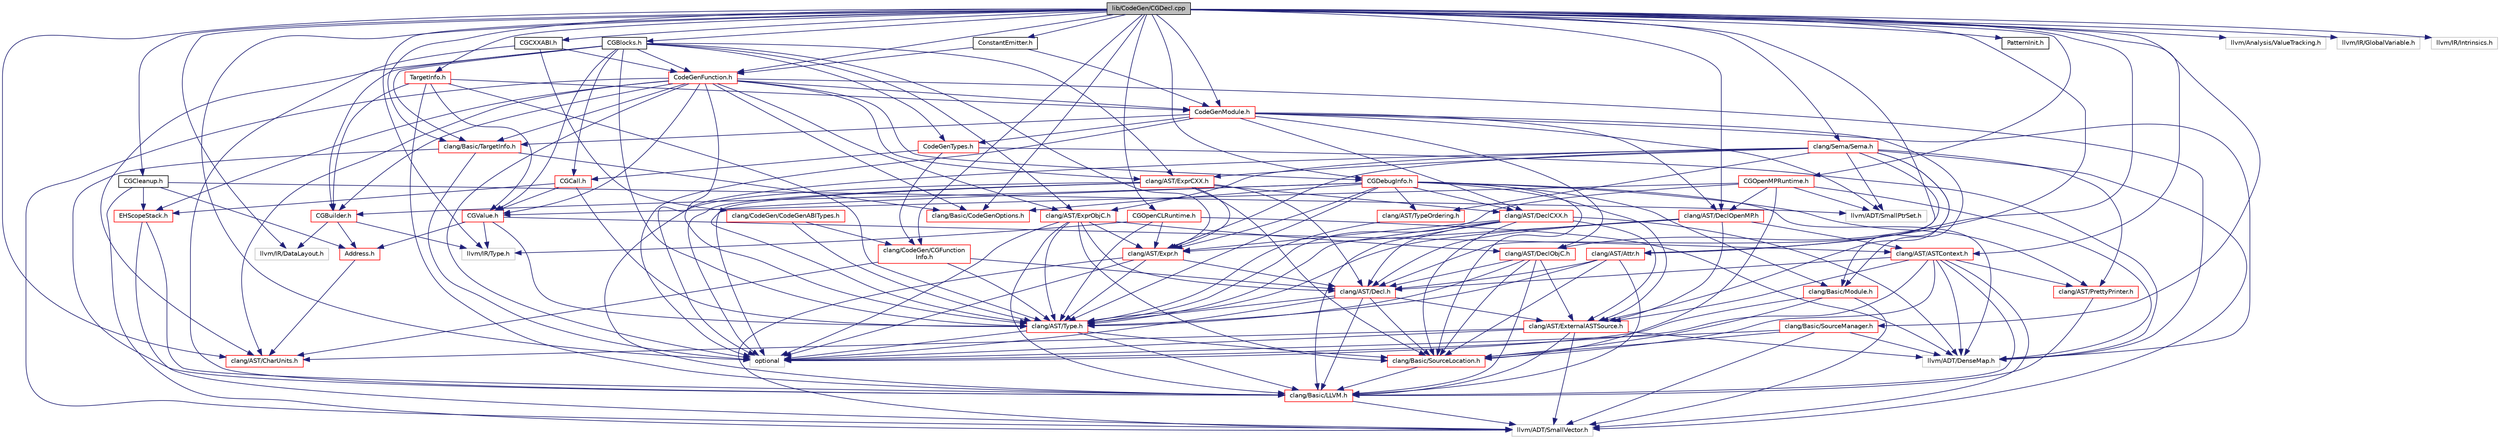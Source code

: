 digraph "lib/CodeGen/CGDecl.cpp"
{
 // LATEX_PDF_SIZE
  bgcolor="transparent";
  edge [fontname="Helvetica",fontsize="10",labelfontname="Helvetica",labelfontsize="10"];
  node [fontname="Helvetica",fontsize="10",shape=record];
  Node1 [label="lib/CodeGen/CGDecl.cpp",height=0.2,width=0.4,color="black", fillcolor="grey75", style="filled", fontcolor="black",tooltip=" "];
  Node1 -> Node2 [color="midnightblue",fontsize="10",style="solid",fontname="Helvetica"];
  Node2 [label="CGBlocks.h",height=0.2,width=0.4,color="black",URL="$CGBlocks_8h.html",tooltip=" "];
  Node2 -> Node3 [color="midnightblue",fontsize="10",style="solid",fontname="Helvetica"];
  Node3 [label="CGBuilder.h",height=0.2,width=0.4,color="red",URL="$CGBuilder_8h.html",tooltip=" "];
  Node3 -> Node4 [color="midnightblue",fontsize="10",style="solid",fontname="Helvetica"];
  Node4 [label="Address.h",height=0.2,width=0.4,color="red",URL="$Address_8h.html",tooltip=" "];
  Node4 -> Node5 [color="midnightblue",fontsize="10",style="solid",fontname="Helvetica"];
  Node5 [label="clang/AST/CharUnits.h",height=0.2,width=0.4,color="red",URL="$CharUnits_8h.html",tooltip=" "];
  Node3 -> Node16 [color="midnightblue",fontsize="10",style="solid",fontname="Helvetica"];
  Node16 [label="llvm/IR/DataLayout.h",height=0.2,width=0.4,color="grey75",tooltip=" "];
  Node3 -> Node18 [color="midnightblue",fontsize="10",style="solid",fontname="Helvetica"];
  Node18 [label="llvm/IR/Type.h",height=0.2,width=0.4,color="grey75",tooltip=" "];
  Node2 -> Node19 [color="midnightblue",fontsize="10",style="solid",fontname="Helvetica"];
  Node19 [label="CGCall.h",height=0.2,width=0.4,color="red",URL="$CGCall_8h.html",tooltip=" "];
  Node19 -> Node20 [color="midnightblue",fontsize="10",style="solid",fontname="Helvetica"];
  Node20 [label="CGValue.h",height=0.2,width=0.4,color="red",URL="$CGValue_8h.html",tooltip=" "];
  Node20 -> Node21 [color="midnightblue",fontsize="10",style="solid",fontname="Helvetica"];
  Node21 [label="clang/AST/ASTContext.h",height=0.2,width=0.4,color="red",URL="$ASTContext_8h.html",tooltip=" "];
  Node21 -> Node93 [color="midnightblue",fontsize="10",style="solid",fontname="Helvetica"];
  Node93 [label="clang/AST/Decl.h",height=0.2,width=0.4,color="red",URL="$Decl_8h.html",tooltip=" "];
  Node93 -> Node116 [color="midnightblue",fontsize="10",style="solid",fontname="Helvetica"];
  Node116 [label="clang/AST/ExternalASTSource.h",height=0.2,width=0.4,color="red",URL="$ExternalASTSource_8h.html",tooltip=" "];
  Node116 -> Node5 [color="midnightblue",fontsize="10",style="solid",fontname="Helvetica"];
  Node116 -> Node37 [color="midnightblue",fontsize="10",style="solid",fontname="Helvetica"];
  Node37 [label="clang/Basic/LLVM.h",height=0.2,width=0.4,color="red",URL="$LLVM_8h.html",tooltip=" "];
  Node37 -> Node39 [color="midnightblue",fontsize="10",style="solid",fontname="Helvetica"];
  Node39 [label="llvm/ADT/SmallVector.h",height=0.2,width=0.4,color="grey75",tooltip=" "];
  Node116 -> Node56 [color="midnightblue",fontsize="10",style="solid",fontname="Helvetica"];
  Node56 [label="llvm/ADT/DenseMap.h",height=0.2,width=0.4,color="grey75",tooltip=" "];
  Node116 -> Node39 [color="midnightblue",fontsize="10",style="solid",fontname="Helvetica"];
  Node116 -> Node42 [color="midnightblue",fontsize="10",style="solid",fontname="Helvetica"];
  Node42 [label="optional",height=0.2,width=0.4,color="grey75",tooltip=" "];
  Node93 -> Node29 [color="midnightblue",fontsize="10",style="solid",fontname="Helvetica"];
  Node29 [label="clang/AST/Type.h",height=0.2,width=0.4,color="red",URL="$Type_8h.html",tooltip=" "];
  Node29 -> Node37 [color="midnightblue",fontsize="10",style="solid",fontname="Helvetica"];
  Node29 -> Node49 [color="midnightblue",fontsize="10",style="solid",fontname="Helvetica"];
  Node49 [label="clang/Basic/SourceLocation.h",height=0.2,width=0.4,color="red",URL="$SourceLocation_8h.html",tooltip=" "];
  Node49 -> Node37 [color="midnightblue",fontsize="10",style="solid",fontname="Helvetica"];
  Node29 -> Node42 [color="midnightblue",fontsize="10",style="solid",fontname="Helvetica"];
  Node93 -> Node37 [color="midnightblue",fontsize="10",style="solid",fontname="Helvetica"];
  Node93 -> Node49 [color="midnightblue",fontsize="10",style="solid",fontname="Helvetica"];
  Node93 -> Node42 [color="midnightblue",fontsize="10",style="solid",fontname="Helvetica"];
  Node21 -> Node116 [color="midnightblue",fontsize="10",style="solid",fontname="Helvetica"];
  Node21 -> Node119 [color="midnightblue",fontsize="10",style="solid",fontname="Helvetica"];
  Node119 [label="clang/AST/PrettyPrinter.h",height=0.2,width=0.4,color="red",URL="$PrettyPrinter_8h.html",tooltip=" "];
  Node119 -> Node37 [color="midnightblue",fontsize="10",style="solid",fontname="Helvetica"];
  Node21 -> Node37 [color="midnightblue",fontsize="10",style="solid",fontname="Helvetica"];
  Node21 -> Node49 [color="midnightblue",fontsize="10",style="solid",fontname="Helvetica"];
  Node21 -> Node56 [color="midnightblue",fontsize="10",style="solid",fontname="Helvetica"];
  Node21 -> Node39 [color="midnightblue",fontsize="10",style="solid",fontname="Helvetica"];
  Node21 -> Node42 [color="midnightblue",fontsize="10",style="solid",fontname="Helvetica"];
  Node20 -> Node29 [color="midnightblue",fontsize="10",style="solid",fontname="Helvetica"];
  Node20 -> Node18 [color="midnightblue",fontsize="10",style="solid",fontname="Helvetica"];
  Node20 -> Node4 [color="midnightblue",fontsize="10",style="solid",fontname="Helvetica"];
  Node19 -> Node153 [color="midnightblue",fontsize="10",style="solid",fontname="Helvetica"];
  Node153 [label="EHScopeStack.h",height=0.2,width=0.4,color="red",URL="$EHScopeStack_8h.html",tooltip=" "];
  Node153 -> Node37 [color="midnightblue",fontsize="10",style="solid",fontname="Helvetica"];
  Node153 -> Node39 [color="midnightblue",fontsize="10",style="solid",fontname="Helvetica"];
  Node19 -> Node29 [color="midnightblue",fontsize="10",style="solid",fontname="Helvetica"];
  Node2 -> Node20 [color="midnightblue",fontsize="10",style="solid",fontname="Helvetica"];
  Node2 -> Node198 [color="midnightblue",fontsize="10",style="solid",fontname="Helvetica"];
  Node198 [label="CodeGenFunction.h",height=0.2,width=0.4,color="red",URL="$CodeGenFunction_8h.html",tooltip=" "];
  Node198 -> Node3 [color="midnightblue",fontsize="10",style="solid",fontname="Helvetica"];
  Node198 -> Node199 [color="midnightblue",fontsize="10",style="solid",fontname="Helvetica"];
  Node199 [label="CGDebugInfo.h",height=0.2,width=0.4,color="red",URL="$CGDebugInfo_8h.html",tooltip=" "];
  Node199 -> Node3 [color="midnightblue",fontsize="10",style="solid",fontname="Helvetica"];
  Node199 -> Node164 [color="midnightblue",fontsize="10",style="solid",fontname="Helvetica"];
  Node164 [label="clang/AST/DeclCXX.h",height=0.2,width=0.4,color="red",URL="$DeclCXX_8h.html",tooltip=" "];
  Node164 -> Node93 [color="midnightblue",fontsize="10",style="solid",fontname="Helvetica"];
  Node164 -> Node168 [color="midnightblue",fontsize="10",style="solid",fontname="Helvetica"];
  Node168 [label="clang/AST/Expr.h",height=0.2,width=0.4,color="red",URL="$Expr_8h.html",tooltip=" "];
  Node168 -> Node93 [color="midnightblue",fontsize="10",style="solid",fontname="Helvetica"];
  Node168 -> Node29 [color="midnightblue",fontsize="10",style="solid",fontname="Helvetica"];
  Node168 -> Node39 [color="midnightblue",fontsize="10",style="solid",fontname="Helvetica"];
  Node168 -> Node42 [color="midnightblue",fontsize="10",style="solid",fontname="Helvetica"];
  Node164 -> Node116 [color="midnightblue",fontsize="10",style="solid",fontname="Helvetica"];
  Node164 -> Node29 [color="midnightblue",fontsize="10",style="solid",fontname="Helvetica"];
  Node164 -> Node37 [color="midnightblue",fontsize="10",style="solid",fontname="Helvetica"];
  Node164 -> Node49 [color="midnightblue",fontsize="10",style="solid",fontname="Helvetica"];
  Node164 -> Node56 [color="midnightblue",fontsize="10",style="solid",fontname="Helvetica"];
  Node199 -> Node168 [color="midnightblue",fontsize="10",style="solid",fontname="Helvetica"];
  Node199 -> Node116 [color="midnightblue",fontsize="10",style="solid",fontname="Helvetica"];
  Node199 -> Node119 [color="midnightblue",fontsize="10",style="solid",fontname="Helvetica"];
  Node199 -> Node29 [color="midnightblue",fontsize="10",style="solid",fontname="Helvetica"];
  Node199 -> Node200 [color="midnightblue",fontsize="10",style="solid",fontname="Helvetica"];
  Node200 [label="clang/AST/TypeOrdering.h",height=0.2,width=0.4,color="red",URL="$TypeOrdering_8h.html",tooltip=" "];
  Node200 -> Node29 [color="midnightblue",fontsize="10",style="solid",fontname="Helvetica"];
  Node199 -> Node137 [color="midnightblue",fontsize="10",style="solid",fontname="Helvetica"];
  Node137 [label="clang/Basic/CodeGenOptions.h",height=0.2,width=0.4,color="red",URL="$CodeGenOptions_8h.html",tooltip=" "];
  Node199 -> Node202 [color="midnightblue",fontsize="10",style="solid",fontname="Helvetica"];
  Node202 [label="clang/Basic/Module.h",height=0.2,width=0.4,color="red",URL="$Module_8h.html",tooltip=" "];
  Node202 -> Node49 [color="midnightblue",fontsize="10",style="solid",fontname="Helvetica"];
  Node202 -> Node39 [color="midnightblue",fontsize="10",style="solid",fontname="Helvetica"];
  Node202 -> Node42 [color="midnightblue",fontsize="10",style="solid",fontname="Helvetica"];
  Node199 -> Node49 [color="midnightblue",fontsize="10",style="solid",fontname="Helvetica"];
  Node199 -> Node56 [color="midnightblue",fontsize="10",style="solid",fontname="Helvetica"];
  Node199 -> Node42 [color="midnightblue",fontsize="10",style="solid",fontname="Helvetica"];
  Node198 -> Node20 [color="midnightblue",fontsize="10",style="solid",fontname="Helvetica"];
  Node198 -> Node217 [color="midnightblue",fontsize="10",style="solid",fontname="Helvetica"];
  Node217 [label="CodeGenModule.h",height=0.2,width=0.4,color="red",URL="$CodeGenModule_8h.html",tooltip=" "];
  Node217 -> Node226 [color="midnightblue",fontsize="10",style="solid",fontname="Helvetica"];
  Node226 [label="CodeGenTypes.h",height=0.2,width=0.4,color="red",URL="$CodeGenTypes_8h.html",tooltip=" "];
  Node226 -> Node19 [color="midnightblue",fontsize="10",style="solid",fontname="Helvetica"];
  Node226 -> Node227 [color="midnightblue",fontsize="10",style="solid",fontname="Helvetica"];
  Node227 [label="clang/CodeGen/CGFunction\lInfo.h",height=0.2,width=0.4,color="red",URL="$CGFunctionInfo_8h.html",tooltip=" "];
  Node227 -> Node5 [color="midnightblue",fontsize="10",style="solid",fontname="Helvetica"];
  Node227 -> Node93 [color="midnightblue",fontsize="10",style="solid",fontname="Helvetica"];
  Node227 -> Node29 [color="midnightblue",fontsize="10",style="solid",fontname="Helvetica"];
  Node226 -> Node56 [color="midnightblue",fontsize="10",style="solid",fontname="Helvetica"];
  Node217 -> Node164 [color="midnightblue",fontsize="10",style="solid",fontname="Helvetica"];
  Node217 -> Node188 [color="midnightblue",fontsize="10",style="solid",fontname="Helvetica"];
  Node188 [label="clang/AST/DeclObjC.h",height=0.2,width=0.4,color="red",URL="$DeclObjC_8h.html",tooltip=" "];
  Node188 -> Node93 [color="midnightblue",fontsize="10",style="solid",fontname="Helvetica"];
  Node188 -> Node116 [color="midnightblue",fontsize="10",style="solid",fontname="Helvetica"];
  Node188 -> Node29 [color="midnightblue",fontsize="10",style="solid",fontname="Helvetica"];
  Node188 -> Node37 [color="midnightblue",fontsize="10",style="solid",fontname="Helvetica"];
  Node188 -> Node49 [color="midnightblue",fontsize="10",style="solid",fontname="Helvetica"];
  Node217 -> Node191 [color="midnightblue",fontsize="10",style="solid",fontname="Helvetica"];
  Node191 [label="clang/AST/DeclOpenMP.h",height=0.2,width=0.4,color="red",URL="$DeclOpenMP_8h.html",tooltip=" "];
  Node191 -> Node21 [color="midnightblue",fontsize="10",style="solid",fontname="Helvetica"];
  Node191 -> Node93 [color="midnightblue",fontsize="10",style="solid",fontname="Helvetica"];
  Node191 -> Node168 [color="midnightblue",fontsize="10",style="solid",fontname="Helvetica"];
  Node191 -> Node116 [color="midnightblue",fontsize="10",style="solid",fontname="Helvetica"];
  Node191 -> Node29 [color="midnightblue",fontsize="10",style="solid",fontname="Helvetica"];
  Node217 -> Node202 [color="midnightblue",fontsize="10",style="solid",fontname="Helvetica"];
  Node217 -> Node232 [color="midnightblue",fontsize="10",style="solid",fontname="Helvetica"];
  Node232 [label="clang/Basic/TargetInfo.h",height=0.2,width=0.4,color="red",URL="$include_2clang_2Basic_2TargetInfo_8h.html",tooltip=" "];
  Node232 -> Node137 [color="midnightblue",fontsize="10",style="solid",fontname="Helvetica"];
  Node232 -> Node37 [color="midnightblue",fontsize="10",style="solid",fontname="Helvetica"];
  Node232 -> Node42 [color="midnightblue",fontsize="10",style="solid",fontname="Helvetica"];
  Node217 -> Node56 [color="midnightblue",fontsize="10",style="solid",fontname="Helvetica"];
  Node217 -> Node242 [color="midnightblue",fontsize="10",style="solid",fontname="Helvetica"];
  Node242 [label="llvm/ADT/SmallPtrSet.h",height=0.2,width=0.4,color="grey75",tooltip=" "];
  Node217 -> Node42 [color="midnightblue",fontsize="10",style="solid",fontname="Helvetica"];
  Node198 -> Node153 [color="midnightblue",fontsize="10",style="solid",fontname="Helvetica"];
  Node198 -> Node5 [color="midnightblue",fontsize="10",style="solid",fontname="Helvetica"];
  Node198 -> Node248 [color="midnightblue",fontsize="10",style="solid",fontname="Helvetica"];
  Node248 [label="clang/AST/ExprCXX.h",height=0.2,width=0.4,color="red",URL="$ExprCXX_8h.html",tooltip=" "];
  Node248 -> Node93 [color="midnightblue",fontsize="10",style="solid",fontname="Helvetica"];
  Node248 -> Node164 [color="midnightblue",fontsize="10",style="solid",fontname="Helvetica"];
  Node248 -> Node168 [color="midnightblue",fontsize="10",style="solid",fontname="Helvetica"];
  Node248 -> Node29 [color="midnightblue",fontsize="10",style="solid",fontname="Helvetica"];
  Node248 -> Node37 [color="midnightblue",fontsize="10",style="solid",fontname="Helvetica"];
  Node248 -> Node49 [color="midnightblue",fontsize="10",style="solid",fontname="Helvetica"];
  Node248 -> Node42 [color="midnightblue",fontsize="10",style="solid",fontname="Helvetica"];
  Node198 -> Node251 [color="midnightblue",fontsize="10",style="solid",fontname="Helvetica"];
  Node251 [label="clang/AST/ExprObjC.h",height=0.2,width=0.4,color="red",URL="$ExprObjC_8h.html",tooltip=" "];
  Node251 -> Node93 [color="midnightblue",fontsize="10",style="solid",fontname="Helvetica"];
  Node251 -> Node188 [color="midnightblue",fontsize="10",style="solid",fontname="Helvetica"];
  Node251 -> Node168 [color="midnightblue",fontsize="10",style="solid",fontname="Helvetica"];
  Node251 -> Node29 [color="midnightblue",fontsize="10",style="solid",fontname="Helvetica"];
  Node251 -> Node37 [color="midnightblue",fontsize="10",style="solid",fontname="Helvetica"];
  Node251 -> Node49 [color="midnightblue",fontsize="10",style="solid",fontname="Helvetica"];
  Node251 -> Node42 [color="midnightblue",fontsize="10",style="solid",fontname="Helvetica"];
  Node198 -> Node29 [color="midnightblue",fontsize="10",style="solid",fontname="Helvetica"];
  Node198 -> Node137 [color="midnightblue",fontsize="10",style="solid",fontname="Helvetica"];
  Node198 -> Node232 [color="midnightblue",fontsize="10",style="solid",fontname="Helvetica"];
  Node198 -> Node56 [color="midnightblue",fontsize="10",style="solid",fontname="Helvetica"];
  Node198 -> Node39 [color="midnightblue",fontsize="10",style="solid",fontname="Helvetica"];
  Node198 -> Node42 [color="midnightblue",fontsize="10",style="solid",fontname="Helvetica"];
  Node2 -> Node226 [color="midnightblue",fontsize="10",style="solid",fontname="Helvetica"];
  Node2 -> Node5 [color="midnightblue",fontsize="10",style="solid",fontname="Helvetica"];
  Node2 -> Node168 [color="midnightblue",fontsize="10",style="solid",fontname="Helvetica"];
  Node2 -> Node248 [color="midnightblue",fontsize="10",style="solid",fontname="Helvetica"];
  Node2 -> Node251 [color="midnightblue",fontsize="10",style="solid",fontname="Helvetica"];
  Node2 -> Node29 [color="midnightblue",fontsize="10",style="solid",fontname="Helvetica"];
  Node2 -> Node232 [color="midnightblue",fontsize="10",style="solid",fontname="Helvetica"];
  Node1 -> Node256 [color="midnightblue",fontsize="10",style="solid",fontname="Helvetica"];
  Node256 [label="CGCXXABI.h",height=0.2,width=0.4,color="black",URL="$CGCXXABI_8h.html",tooltip=" "];
  Node256 -> Node198 [color="midnightblue",fontsize="10",style="solid",fontname="Helvetica"];
  Node256 -> Node37 [color="midnightblue",fontsize="10",style="solid",fontname="Helvetica"];
  Node256 -> Node257 [color="midnightblue",fontsize="10",style="solid",fontname="Helvetica"];
  Node257 [label="clang/CodeGen/CodeGenABITypes.h",height=0.2,width=0.4,color="red",URL="$CodeGenABITypes_8h.html",tooltip=" "];
  Node257 -> Node29 [color="midnightblue",fontsize="10",style="solid",fontname="Helvetica"];
  Node257 -> Node227 [color="midnightblue",fontsize="10",style="solid",fontname="Helvetica"];
  Node1 -> Node258 [color="midnightblue",fontsize="10",style="solid",fontname="Helvetica"];
  Node258 [label="CGCleanup.h",height=0.2,width=0.4,color="black",URL="$CGCleanup_8h.html",tooltip=" "];
  Node258 -> Node153 [color="midnightblue",fontsize="10",style="solid",fontname="Helvetica"];
  Node258 -> Node4 [color="midnightblue",fontsize="10",style="solid",fontname="Helvetica"];
  Node258 -> Node242 [color="midnightblue",fontsize="10",style="solid",fontname="Helvetica"];
  Node258 -> Node39 [color="midnightblue",fontsize="10",style="solid",fontname="Helvetica"];
  Node1 -> Node199 [color="midnightblue",fontsize="10",style="solid",fontname="Helvetica"];
  Node1 -> Node259 [color="midnightblue",fontsize="10",style="solid",fontname="Helvetica"];
  Node259 [label="CGOpenCLRuntime.h",height=0.2,width=0.4,color="red",URL="$CGOpenCLRuntime_8h.html",tooltip=" "];
  Node259 -> Node168 [color="midnightblue",fontsize="10",style="solid",fontname="Helvetica"];
  Node259 -> Node29 [color="midnightblue",fontsize="10",style="solid",fontname="Helvetica"];
  Node259 -> Node56 [color="midnightblue",fontsize="10",style="solid",fontname="Helvetica"];
  Node259 -> Node18 [color="midnightblue",fontsize="10",style="solid",fontname="Helvetica"];
  Node1 -> Node260 [color="midnightblue",fontsize="10",style="solid",fontname="Helvetica"];
  Node260 [label="CGOpenMPRuntime.h",height=0.2,width=0.4,color="red",URL="$CGOpenMPRuntime_8h.html",tooltip=" "];
  Node260 -> Node20 [color="midnightblue",fontsize="10",style="solid",fontname="Helvetica"];
  Node260 -> Node191 [color="midnightblue",fontsize="10",style="solid",fontname="Helvetica"];
  Node260 -> Node29 [color="midnightblue",fontsize="10",style="solid",fontname="Helvetica"];
  Node260 -> Node49 [color="midnightblue",fontsize="10",style="solid",fontname="Helvetica"];
  Node260 -> Node56 [color="midnightblue",fontsize="10",style="solid",fontname="Helvetica"];
  Node260 -> Node242 [color="midnightblue",fontsize="10",style="solid",fontname="Helvetica"];
  Node1 -> Node198 [color="midnightblue",fontsize="10",style="solid",fontname="Helvetica"];
  Node1 -> Node217 [color="midnightblue",fontsize="10",style="solid",fontname="Helvetica"];
  Node1 -> Node262 [color="midnightblue",fontsize="10",style="solid",fontname="Helvetica"];
  Node262 [label="ConstantEmitter.h",height=0.2,width=0.4,color="black",URL="$ConstantEmitter_8h.html",tooltip=" "];
  Node262 -> Node198 [color="midnightblue",fontsize="10",style="solid",fontname="Helvetica"];
  Node262 -> Node217 [color="midnightblue",fontsize="10",style="solid",fontname="Helvetica"];
  Node1 -> Node263 [color="midnightblue",fontsize="10",style="solid",fontname="Helvetica"];
  Node263 [label="PatternInit.h",height=0.2,width=0.4,color="black",URL="$PatternInit_8h.html",tooltip=" "];
  Node1 -> Node264 [color="midnightblue",fontsize="10",style="solid",fontname="Helvetica"];
  Node264 [label="TargetInfo.h",height=0.2,width=0.4,color="red",URL="$lib_2CodeGen_2TargetInfo_8h.html",tooltip=" "];
  Node264 -> Node3 [color="midnightblue",fontsize="10",style="solid",fontname="Helvetica"];
  Node264 -> Node217 [color="midnightblue",fontsize="10",style="solid",fontname="Helvetica"];
  Node264 -> Node20 [color="midnightblue",fontsize="10",style="solid",fontname="Helvetica"];
  Node264 -> Node29 [color="midnightblue",fontsize="10",style="solid",fontname="Helvetica"];
  Node264 -> Node37 [color="midnightblue",fontsize="10",style="solid",fontname="Helvetica"];
  Node1 -> Node21 [color="midnightblue",fontsize="10",style="solid",fontname="Helvetica"];
  Node1 -> Node157 [color="midnightblue",fontsize="10",style="solid",fontname="Helvetica"];
  Node157 [label="clang/AST/Attr.h",height=0.2,width=0.4,color="red",URL="$Attr_8h.html",tooltip=" "];
  Node157 -> Node93 [color="midnightblue",fontsize="10",style="solid",fontname="Helvetica"];
  Node157 -> Node29 [color="midnightblue",fontsize="10",style="solid",fontname="Helvetica"];
  Node157 -> Node37 [color="midnightblue",fontsize="10",style="solid",fontname="Helvetica"];
  Node157 -> Node49 [color="midnightblue",fontsize="10",style="solid",fontname="Helvetica"];
  Node1 -> Node5 [color="midnightblue",fontsize="10",style="solid",fontname="Helvetica"];
  Node1 -> Node93 [color="midnightblue",fontsize="10",style="solid",fontname="Helvetica"];
  Node1 -> Node188 [color="midnightblue",fontsize="10",style="solid",fontname="Helvetica"];
  Node1 -> Node191 [color="midnightblue",fontsize="10",style="solid",fontname="Helvetica"];
  Node1 -> Node137 [color="midnightblue",fontsize="10",style="solid",fontname="Helvetica"];
  Node1 -> Node265 [color="midnightblue",fontsize="10",style="solid",fontname="Helvetica"];
  Node265 [label="clang/Basic/SourceManager.h",height=0.2,width=0.4,color="red",URL="$SourceManager_8h.html",tooltip=" "];
  Node265 -> Node49 [color="midnightblue",fontsize="10",style="solid",fontname="Helvetica"];
  Node265 -> Node56 [color="midnightblue",fontsize="10",style="solid",fontname="Helvetica"];
  Node265 -> Node39 [color="midnightblue",fontsize="10",style="solid",fontname="Helvetica"];
  Node265 -> Node42 [color="midnightblue",fontsize="10",style="solid",fontname="Helvetica"];
  Node1 -> Node232 [color="midnightblue",fontsize="10",style="solid",fontname="Helvetica"];
  Node1 -> Node227 [color="midnightblue",fontsize="10",style="solid",fontname="Helvetica"];
  Node1 -> Node272 [color="midnightblue",fontsize="10",style="solid",fontname="Helvetica"];
  Node272 [label="clang/Sema/Sema.h",height=0.2,width=0.4,color="red",URL="$Sema_8h.html",tooltip=" "];
  Node272 -> Node157 [color="midnightblue",fontsize="10",style="solid",fontname="Helvetica"];
  Node272 -> Node168 [color="midnightblue",fontsize="10",style="solid",fontname="Helvetica"];
  Node272 -> Node248 [color="midnightblue",fontsize="10",style="solid",fontname="Helvetica"];
  Node272 -> Node251 [color="midnightblue",fontsize="10",style="solid",fontname="Helvetica"];
  Node272 -> Node116 [color="midnightblue",fontsize="10",style="solid",fontname="Helvetica"];
  Node272 -> Node119 [color="midnightblue",fontsize="10",style="solid",fontname="Helvetica"];
  Node272 -> Node200 [color="midnightblue",fontsize="10",style="solid",fontname="Helvetica"];
  Node272 -> Node202 [color="midnightblue",fontsize="10",style="solid",fontname="Helvetica"];
  Node272 -> Node242 [color="midnightblue",fontsize="10",style="solid",fontname="Helvetica"];
  Node272 -> Node39 [color="midnightblue",fontsize="10",style="solid",fontname="Helvetica"];
  Node272 -> Node42 [color="midnightblue",fontsize="10",style="solid",fontname="Helvetica"];
  Node1 -> Node301 [color="midnightblue",fontsize="10",style="solid",fontname="Helvetica"];
  Node301 [label="llvm/Analysis/ValueTracking.h",height=0.2,width=0.4,color="grey75",tooltip=" "];
  Node1 -> Node16 [color="midnightblue",fontsize="10",style="solid",fontname="Helvetica"];
  Node1 -> Node225 [color="midnightblue",fontsize="10",style="solid",fontname="Helvetica"];
  Node225 [label="llvm/IR/GlobalVariable.h",height=0.2,width=0.4,color="grey75",tooltip=" "];
  Node1 -> Node302 [color="midnightblue",fontsize="10",style="solid",fontname="Helvetica"];
  Node302 [label="llvm/IR/Intrinsics.h",height=0.2,width=0.4,color="grey75",tooltip=" "];
  Node1 -> Node18 [color="midnightblue",fontsize="10",style="solid",fontname="Helvetica"];
  Node1 -> Node42 [color="midnightblue",fontsize="10",style="solid",fontname="Helvetica"];
}
